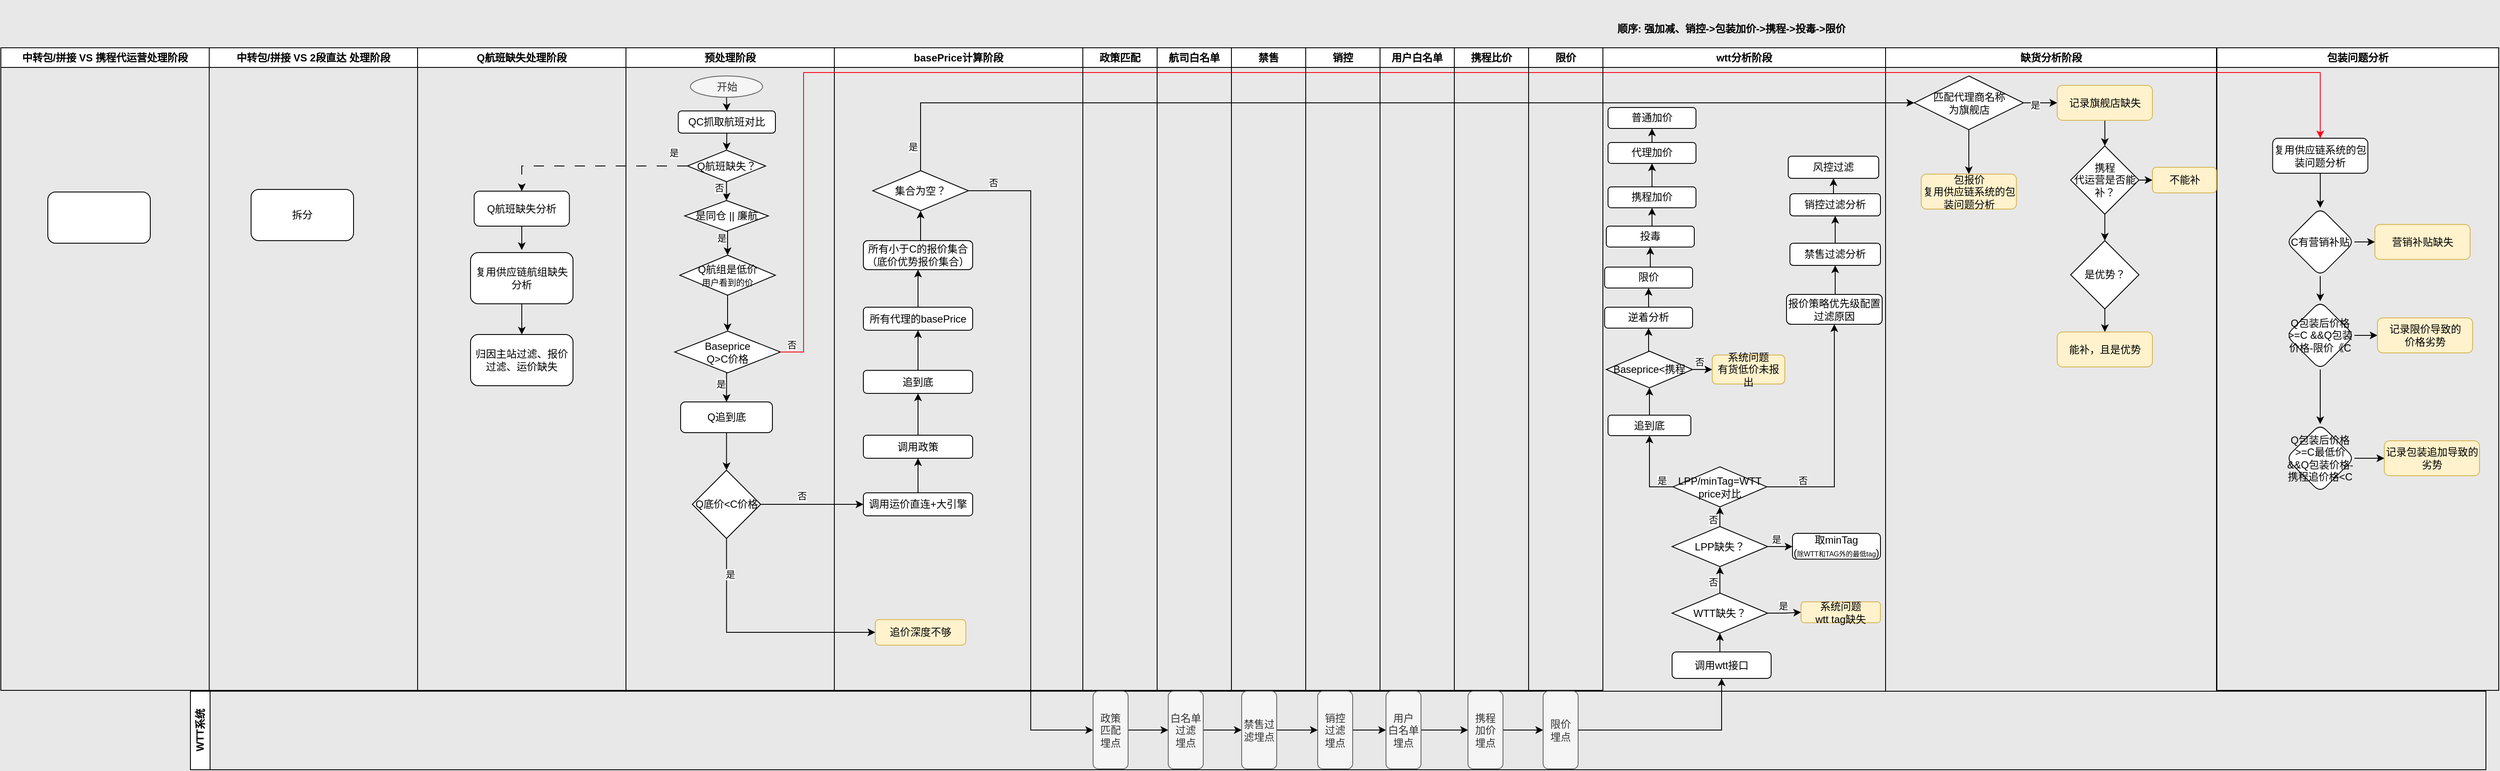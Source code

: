 <mxfile version="23.1.8" type="github">
  <diagram name="第 1 页" id="u_vAOpGsMa_A65YqHHI3">
    <mxGraphModel dx="5728" dy="-3085" grid="0" gridSize="10" guides="1" tooltips="1" connect="1" arrows="1" fold="1" page="0" pageScale="1" pageWidth="827" pageHeight="1169" background="#e8e8e8" math="0" shadow="0">
      <root>
        <mxCell id="0" />
        <mxCell id="1" parent="0" />
        <mxCell id="nK9u0oX0gmOxHQUqsbgI-1" value="预处理阶段" style="swimlane;whiteSpace=wrap;html=1;" parent="1" vertex="1">
          <mxGeometry x="-3075" y="4275" width="244" height="753" as="geometry">
            <mxRectangle x="-806" y="3841" width="95" height="26" as="alternateBounds" />
          </mxGeometry>
        </mxCell>
        <mxCell id="nK9u0oX0gmOxHQUqsbgI-2" style="edgeStyle=orthogonalEdgeStyle;rounded=0;orthogonalLoop=1;jettySize=auto;html=1;exitX=0.5;exitY=1;exitDx=0;exitDy=0;entryX=0.5;entryY=0;entryDx=0;entryDy=0;" parent="nK9u0oX0gmOxHQUqsbgI-1" source="nK9u0oX0gmOxHQUqsbgI-4" target="nK9u0oX0gmOxHQUqsbgI-15" edge="1">
          <mxGeometry relative="1" as="geometry" />
        </mxCell>
        <mxCell id="nK9u0oX0gmOxHQUqsbgI-3" value="是" style="edgeLabel;html=1;align=center;verticalAlign=middle;resizable=0;points=[];" parent="nK9u0oX0gmOxHQUqsbgI-2" vertex="1" connectable="0">
          <mxGeometry x="-0.194" y="1" relative="1" as="geometry">
            <mxPoint x="-8" as="offset" />
          </mxGeometry>
        </mxCell>
        <mxCell id="nK9u0oX0gmOxHQUqsbgI-4" value="Baseprice&lt;br&gt;Q&amp;gt;C价格" style="rhombus;whiteSpace=wrap;html=1;" parent="nK9u0oX0gmOxHQUqsbgI-1" vertex="1">
          <mxGeometry x="57.09" y="332" width="123.81" height="49" as="geometry" />
        </mxCell>
        <mxCell id="nK9u0oX0gmOxHQUqsbgI-5" value="Q底价&amp;lt;C价格" style="rhombus;whiteSpace=wrap;html=1;" parent="nK9u0oX0gmOxHQUqsbgI-1" vertex="1">
          <mxGeometry x="77.75" y="495" width="80" height="80" as="geometry" />
        </mxCell>
        <mxCell id="nK9u0oX0gmOxHQUqsbgI-6" style="edgeStyle=orthogonalEdgeStyle;rounded=0;orthogonalLoop=1;jettySize=auto;html=1;exitX=0.5;exitY=1;exitDx=0;exitDy=0;" parent="nK9u0oX0gmOxHQUqsbgI-1" source="nK9u0oX0gmOxHQUqsbgI-7" target="nK9u0oX0gmOxHQUqsbgI-4" edge="1">
          <mxGeometry relative="1" as="geometry" />
        </mxCell>
        <mxCell id="nK9u0oX0gmOxHQUqsbgI-7" value="Q航组是低价&lt;br&gt;&lt;font style=&quot;font-size: 10px;&quot;&gt;用户看到的价&lt;/font&gt;" style="rhombus;whiteSpace=wrap;html=1;" parent="nK9u0oX0gmOxHQUqsbgI-1" vertex="1">
          <mxGeometry x="63" y="243" width="112" height="47" as="geometry" />
        </mxCell>
        <mxCell id="nK9u0oX0gmOxHQUqsbgI-10" style="edgeStyle=orthogonalEdgeStyle;rounded=0;orthogonalLoop=1;jettySize=auto;html=1;exitX=0.5;exitY=1;exitDx=0;exitDy=0;entryX=0.5;entryY=0;entryDx=0;entryDy=0;" parent="nK9u0oX0gmOxHQUqsbgI-1" source="nK9u0oX0gmOxHQUqsbgI-11" target="nK9u0oX0gmOxHQUqsbgI-7" edge="1">
          <mxGeometry relative="1" as="geometry" />
        </mxCell>
        <mxCell id="N4iluqh-uy1iXuRI0d6J-40" value="是" style="edgeLabel;html=1;align=center;verticalAlign=middle;resizable=0;points=[];" parent="nK9u0oX0gmOxHQUqsbgI-10" vertex="1" connectable="0">
          <mxGeometry x="-0.068" relative="1" as="geometry">
            <mxPoint x="-7" y="-5" as="offset" />
          </mxGeometry>
        </mxCell>
        <mxCell id="nK9u0oX0gmOxHQUqsbgI-11" value="是同仓 || 廉航" style="rhombus;whiteSpace=wrap;html=1;" parent="nK9u0oX0gmOxHQUqsbgI-1" vertex="1">
          <mxGeometry x="68.75" y="179" width="98" height="36" as="geometry" />
        </mxCell>
        <mxCell id="nK9u0oX0gmOxHQUqsbgI-12" value="开始" style="ellipse;whiteSpace=wrap;html=1;fillColor=#f5f5f5;fontColor=#333333;strokeColor=#666666;" parent="nK9u0oX0gmOxHQUqsbgI-1" vertex="1">
          <mxGeometry x="75.5" y="33" width="84.5" height="25" as="geometry" />
        </mxCell>
        <mxCell id="nK9u0oX0gmOxHQUqsbgI-14" style="edgeStyle=orthogonalEdgeStyle;rounded=0;orthogonalLoop=1;jettySize=auto;html=1;exitX=0.5;exitY=1;exitDx=0;exitDy=0;entryX=0.5;entryY=0;entryDx=0;entryDy=0;" parent="nK9u0oX0gmOxHQUqsbgI-1" source="nK9u0oX0gmOxHQUqsbgI-15" target="nK9u0oX0gmOxHQUqsbgI-5" edge="1">
          <mxGeometry relative="1" as="geometry" />
        </mxCell>
        <mxCell id="nK9u0oX0gmOxHQUqsbgI-15" value="Q追到底" style="rounded=1;whiteSpace=wrap;html=1;" parent="nK9u0oX0gmOxHQUqsbgI-1" vertex="1">
          <mxGeometry x="64" y="415" width="107.5" height="36" as="geometry" />
        </mxCell>
        <mxCell id="N4iluqh-uy1iXuRI0d6J-34" style="edgeStyle=orthogonalEdgeStyle;rounded=0;orthogonalLoop=1;jettySize=auto;html=1;exitX=0.5;exitY=1;exitDx=0;exitDy=0;entryX=0.5;entryY=0;entryDx=0;entryDy=0;" parent="nK9u0oX0gmOxHQUqsbgI-1" source="N4iluqh-uy1iXuRI0d6J-31" target="nK9u0oX0gmOxHQUqsbgI-11" edge="1">
          <mxGeometry relative="1" as="geometry" />
        </mxCell>
        <mxCell id="N4iluqh-uy1iXuRI0d6J-38" value="否" style="edgeLabel;html=1;align=center;verticalAlign=middle;resizable=0;points=[];" parent="N4iluqh-uy1iXuRI0d6J-34" vertex="1" connectable="0">
          <mxGeometry x="-0.26" y="1" relative="1" as="geometry">
            <mxPoint x="-10" y="-1" as="offset" />
          </mxGeometry>
        </mxCell>
        <mxCell id="N4iluqh-uy1iXuRI0d6J-31" value="Q航班缺失？" style="rhombus;whiteSpace=wrap;html=1;" parent="nK9u0oX0gmOxHQUqsbgI-1" vertex="1">
          <mxGeometry x="72" y="120" width="91.5" height="37" as="geometry" />
        </mxCell>
        <mxCell id="N4iluqh-uy1iXuRI0d6J-37" style="edgeStyle=orthogonalEdgeStyle;rounded=0;orthogonalLoop=1;jettySize=auto;html=1;exitX=0.5;exitY=1;exitDx=0;exitDy=0;entryX=0.5;entryY=0;entryDx=0;entryDy=0;" parent="nK9u0oX0gmOxHQUqsbgI-1" source="nK9u0oX0gmOxHQUqsbgI-9" target="N4iluqh-uy1iXuRI0d6J-31" edge="1">
          <mxGeometry relative="1" as="geometry" />
        </mxCell>
        <mxCell id="nK9u0oX0gmOxHQUqsbgI-9" value="QC抓取航班对比" style="rounded=1;whiteSpace=wrap;html=1;" parent="nK9u0oX0gmOxHQUqsbgI-1" vertex="1">
          <mxGeometry x="61.25" y="74" width="113.75" height="26" as="geometry" />
        </mxCell>
        <mxCell id="nK9u0oX0gmOxHQUqsbgI-13" style="edgeStyle=orthogonalEdgeStyle;rounded=0;orthogonalLoop=1;jettySize=auto;html=1;exitX=0.5;exitY=1;exitDx=0;exitDy=0;entryX=0.5;entryY=0;entryDx=0;entryDy=0;" parent="nK9u0oX0gmOxHQUqsbgI-1" source="nK9u0oX0gmOxHQUqsbgI-12" target="nK9u0oX0gmOxHQUqsbgI-9" edge="1">
          <mxGeometry relative="1" as="geometry" />
        </mxCell>
        <mxCell id="nK9u0oX0gmOxHQUqsbgI-16" value="basePrice计算阶段" style="swimlane;whiteSpace=wrap;html=1;startSize=23;" parent="1" vertex="1">
          <mxGeometry x="-2831" y="4275" width="291" height="753" as="geometry" />
        </mxCell>
        <mxCell id="nK9u0oX0gmOxHQUqsbgI-78" value="追价深度不够" style="rounded=1;whiteSpace=wrap;html=1;fillColor=#fff2cc;strokeColor=#d6b656;" parent="nK9u0oX0gmOxHQUqsbgI-16" vertex="1">
          <mxGeometry x="48" y="670" width="106" height="30" as="geometry" />
        </mxCell>
        <mxCell id="Fc1ScWfCSrpP2nkaMIbw-6" style="edgeStyle=orthogonalEdgeStyle;rounded=0;orthogonalLoop=1;jettySize=auto;html=1;exitX=0.5;exitY=0;exitDx=0;exitDy=0;entryX=0.5;entryY=1;entryDx=0;entryDy=0;" parent="nK9u0oX0gmOxHQUqsbgI-16" source="Fc1ScWfCSrpP2nkaMIbw-1" target="Fc1ScWfCSrpP2nkaMIbw-5" edge="1">
          <mxGeometry relative="1" as="geometry" />
        </mxCell>
        <mxCell id="Fc1ScWfCSrpP2nkaMIbw-1" value="调用运价直连+大引擎" style="rounded=1;whiteSpace=wrap;html=1;" parent="nK9u0oX0gmOxHQUqsbgI-16" vertex="1">
          <mxGeometry x="34" y="521.5" width="128" height="27" as="geometry" />
        </mxCell>
        <mxCell id="Fc1ScWfCSrpP2nkaMIbw-8" style="edgeStyle=orthogonalEdgeStyle;rounded=0;orthogonalLoop=1;jettySize=auto;html=1;exitX=0.5;exitY=0;exitDx=0;exitDy=0;entryX=0.5;entryY=1;entryDx=0;entryDy=0;" parent="nK9u0oX0gmOxHQUqsbgI-16" source="Fc1ScWfCSrpP2nkaMIbw-5" target="Fc1ScWfCSrpP2nkaMIbw-7" edge="1">
          <mxGeometry relative="1" as="geometry" />
        </mxCell>
        <mxCell id="Fc1ScWfCSrpP2nkaMIbw-5" value="调用政策" style="rounded=1;whiteSpace=wrap;html=1;" parent="nK9u0oX0gmOxHQUqsbgI-16" vertex="1">
          <mxGeometry x="34" y="454" width="128" height="27" as="geometry" />
        </mxCell>
        <mxCell id="Fc1ScWfCSrpP2nkaMIbw-21" style="edgeStyle=orthogonalEdgeStyle;rounded=0;orthogonalLoop=1;jettySize=auto;html=1;exitX=0.5;exitY=0;exitDx=0;exitDy=0;entryX=0.5;entryY=1;entryDx=0;entryDy=0;" parent="nK9u0oX0gmOxHQUqsbgI-16" source="Fc1ScWfCSrpP2nkaMIbw-7" target="Fc1ScWfCSrpP2nkaMIbw-20" edge="1">
          <mxGeometry relative="1" as="geometry" />
        </mxCell>
        <mxCell id="Fc1ScWfCSrpP2nkaMIbw-7" value="追到底" style="rounded=1;whiteSpace=wrap;html=1;" parent="nK9u0oX0gmOxHQUqsbgI-16" vertex="1">
          <mxGeometry x="34" y="378" width="128" height="27" as="geometry" />
        </mxCell>
        <mxCell id="Fc1ScWfCSrpP2nkaMIbw-23" style="edgeStyle=orthogonalEdgeStyle;rounded=0;orthogonalLoop=1;jettySize=auto;html=1;exitX=0.5;exitY=0;exitDx=0;exitDy=0;entryX=0.5;entryY=1;entryDx=0;entryDy=0;" parent="nK9u0oX0gmOxHQUqsbgI-16" source="Fc1ScWfCSrpP2nkaMIbw-20" target="Fc1ScWfCSrpP2nkaMIbw-22" edge="1">
          <mxGeometry relative="1" as="geometry" />
        </mxCell>
        <mxCell id="Fc1ScWfCSrpP2nkaMIbw-20" value="所有代理的basePrice" style="rounded=1;whiteSpace=wrap;html=1;" parent="nK9u0oX0gmOxHQUqsbgI-16" vertex="1">
          <mxGeometry x="34" y="304" width="128" height="27" as="geometry" />
        </mxCell>
        <mxCell id="Fc1ScWfCSrpP2nkaMIbw-25" style="edgeStyle=orthogonalEdgeStyle;rounded=0;orthogonalLoop=1;jettySize=auto;html=1;exitX=0.5;exitY=0;exitDx=0;exitDy=0;entryX=0.5;entryY=1;entryDx=0;entryDy=0;" parent="nK9u0oX0gmOxHQUqsbgI-16" source="Fc1ScWfCSrpP2nkaMIbw-22" target="Fc1ScWfCSrpP2nkaMIbw-24" edge="1">
          <mxGeometry relative="1" as="geometry" />
        </mxCell>
        <mxCell id="Fc1ScWfCSrpP2nkaMIbw-22" value="所有小于C的报价集合&lt;br&gt;（底价优势报价集合）" style="rounded=1;whiteSpace=wrap;html=1;" parent="nK9u0oX0gmOxHQUqsbgI-16" vertex="1">
          <mxGeometry x="34" y="226" width="128" height="34" as="geometry" />
        </mxCell>
        <mxCell id="Fc1ScWfCSrpP2nkaMIbw-24" value="集合为空？" style="rhombus;whiteSpace=wrap;html=1;" parent="nK9u0oX0gmOxHQUqsbgI-16" vertex="1">
          <mxGeometry x="45" y="144" width="112" height="47" as="geometry" />
        </mxCell>
        <mxCell id="nK9u0oX0gmOxHQUqsbgI-34" value="包装问题分析" style="swimlane;whiteSpace=wrap;html=1;startSize=23;" parent="1" vertex="1">
          <mxGeometry x="-1212" y="4275" width="330" height="753" as="geometry" />
        </mxCell>
        <mxCell id="nK9u0oX0gmOxHQUqsbgI-35" value="" style="edgeStyle=orthogonalEdgeStyle;rounded=0;orthogonalLoop=1;jettySize=auto;html=1;" parent="nK9u0oX0gmOxHQUqsbgI-34" source="nK9u0oX0gmOxHQUqsbgI-36" target="nK9u0oX0gmOxHQUqsbgI-39" edge="1">
          <mxGeometry relative="1" as="geometry" />
        </mxCell>
        <mxCell id="nK9u0oX0gmOxHQUqsbgI-36" value="复用供应链系统的包装问题分析" style="rounded=1;whiteSpace=wrap;html=1;" parent="nK9u0oX0gmOxHQUqsbgI-34" vertex="1">
          <mxGeometry x="65.25" y="106.0" width="111.5" height="41" as="geometry" />
        </mxCell>
        <mxCell id="nK9u0oX0gmOxHQUqsbgI-37" style="edgeStyle=orthogonalEdgeStyle;rounded=0;orthogonalLoop=1;jettySize=auto;html=1;exitX=1;exitY=0.5;exitDx=0;exitDy=0;" parent="nK9u0oX0gmOxHQUqsbgI-34" source="nK9u0oX0gmOxHQUqsbgI-39" target="nK9u0oX0gmOxHQUqsbgI-40" edge="1">
          <mxGeometry relative="1" as="geometry" />
        </mxCell>
        <mxCell id="nK9u0oX0gmOxHQUqsbgI-38" style="edgeStyle=orthogonalEdgeStyle;rounded=0;orthogonalLoop=1;jettySize=auto;html=1;exitX=0.5;exitY=1;exitDx=0;exitDy=0;" parent="nK9u0oX0gmOxHQUqsbgI-34" source="nK9u0oX0gmOxHQUqsbgI-39" target="nK9u0oX0gmOxHQUqsbgI-43" edge="1">
          <mxGeometry relative="1" as="geometry" />
        </mxCell>
        <mxCell id="nK9u0oX0gmOxHQUqsbgI-39" value="C有营销补贴" style="rhombus;whiteSpace=wrap;html=1;rounded=1;" parent="nK9u0oX0gmOxHQUqsbgI-34" vertex="1">
          <mxGeometry x="81.0" y="187.5" width="80" height="80" as="geometry" />
        </mxCell>
        <mxCell id="nK9u0oX0gmOxHQUqsbgI-40" value="营销补贴缺失" style="rounded=1;whiteSpace=wrap;html=1;fillColor=#fff2cc;strokeColor=#d6b656;" parent="nK9u0oX0gmOxHQUqsbgI-34" vertex="1">
          <mxGeometry x="185" y="207" width="111.5" height="41" as="geometry" />
        </mxCell>
        <mxCell id="nK9u0oX0gmOxHQUqsbgI-41" style="edgeStyle=orthogonalEdgeStyle;rounded=0;orthogonalLoop=1;jettySize=auto;html=1;exitX=1;exitY=0.5;exitDx=0;exitDy=0;" parent="nK9u0oX0gmOxHQUqsbgI-34" source="nK9u0oX0gmOxHQUqsbgI-43" target="nK9u0oX0gmOxHQUqsbgI-44" edge="1">
          <mxGeometry relative="1" as="geometry" />
        </mxCell>
        <mxCell id="nK9u0oX0gmOxHQUqsbgI-42" style="edgeStyle=orthogonalEdgeStyle;rounded=0;orthogonalLoop=1;jettySize=auto;html=1;exitX=0.5;exitY=1;exitDx=0;exitDy=0;" parent="nK9u0oX0gmOxHQUqsbgI-34" source="nK9u0oX0gmOxHQUqsbgI-43" target="nK9u0oX0gmOxHQUqsbgI-47" edge="1">
          <mxGeometry relative="1" as="geometry" />
        </mxCell>
        <mxCell id="nK9u0oX0gmOxHQUqsbgI-43" value="Q包装后价格&amp;gt;=C &amp;amp;&amp;amp;Q包装价格-限价《C" style="rhombus;whiteSpace=wrap;html=1;rounded=1;" parent="nK9u0oX0gmOxHQUqsbgI-34" vertex="1">
          <mxGeometry x="81" y="297" width="80" height="80" as="geometry" />
        </mxCell>
        <mxCell id="nK9u0oX0gmOxHQUqsbgI-44" value="记录限价导致的&lt;br&gt;价格劣势" style="rounded=1;whiteSpace=wrap;html=1;fillColor=#fff2cc;strokeColor=#d6b656;" parent="nK9u0oX0gmOxHQUqsbgI-34" vertex="1">
          <mxGeometry x="188" y="316.5" width="111.5" height="41" as="geometry" />
        </mxCell>
        <mxCell id="nK9u0oX0gmOxHQUqsbgI-45" value="记录包装追加导致的劣势" style="rounded=1;whiteSpace=wrap;html=1;fillColor=#fff2cc;strokeColor=#d6b656;" parent="nK9u0oX0gmOxHQUqsbgI-34" vertex="1">
          <mxGeometry x="196" y="460.5" width="111.5" height="41" as="geometry" />
        </mxCell>
        <mxCell id="nK9u0oX0gmOxHQUqsbgI-46" style="edgeStyle=orthogonalEdgeStyle;rounded=0;orthogonalLoop=1;jettySize=auto;html=1;exitX=1;exitY=0.5;exitDx=0;exitDy=0;entryX=0;entryY=0.5;entryDx=0;entryDy=0;" parent="nK9u0oX0gmOxHQUqsbgI-34" source="nK9u0oX0gmOxHQUqsbgI-47" target="nK9u0oX0gmOxHQUqsbgI-45" edge="1">
          <mxGeometry relative="1" as="geometry" />
        </mxCell>
        <mxCell id="nK9u0oX0gmOxHQUqsbgI-47" value="Q包装后价格&amp;gt;=C最低价 &amp;amp;&amp;amp;Q包装价格-携程追价格&amp;lt;C" style="rhombus;whiteSpace=wrap;html=1;rounded=1;" parent="nK9u0oX0gmOxHQUqsbgI-34" vertex="1">
          <mxGeometry x="81" y="441" width="80" height="80" as="geometry" />
        </mxCell>
        <mxCell id="nK9u0oX0gmOxHQUqsbgI-50" value="缺货分析阶段" style="swimlane;whiteSpace=wrap;html=1;startSize=23;" parent="1" vertex="1">
          <mxGeometry x="-1600" y="4275" width="387.5" height="754" as="geometry" />
        </mxCell>
        <mxCell id="CMpfSC7A6ncqSUkJLKif-67" style="edgeStyle=orthogonalEdgeStyle;rounded=0;orthogonalLoop=1;jettySize=auto;html=1;exitX=1;exitY=0.5;exitDx=0;exitDy=0;entryX=0;entryY=0.5;entryDx=0;entryDy=0;" edge="1" parent="nK9u0oX0gmOxHQUqsbgI-50" source="Fc1ScWfCSrpP2nkaMIbw-38" target="CMpfSC7A6ncqSUkJLKif-66">
          <mxGeometry relative="1" as="geometry" />
        </mxCell>
        <mxCell id="CMpfSC7A6ncqSUkJLKif-68" value="是" style="edgeLabel;html=1;align=center;verticalAlign=middle;resizable=0;points=[];" vertex="1" connectable="0" parent="CMpfSC7A6ncqSUkJLKif-67">
          <mxGeometry x="-0.326" y="-2" relative="1" as="geometry">
            <mxPoint as="offset" />
          </mxGeometry>
        </mxCell>
        <mxCell id="CMpfSC7A6ncqSUkJLKif-75" style="edgeStyle=orthogonalEdgeStyle;rounded=0;orthogonalLoop=1;jettySize=auto;html=1;exitX=0.5;exitY=1;exitDx=0;exitDy=0;entryX=0.5;entryY=0;entryDx=0;entryDy=0;" edge="1" parent="nK9u0oX0gmOxHQUqsbgI-50" source="Fc1ScWfCSrpP2nkaMIbw-38" target="CMpfSC7A6ncqSUkJLKif-74">
          <mxGeometry relative="1" as="geometry" />
        </mxCell>
        <mxCell id="Fc1ScWfCSrpP2nkaMIbw-38" value="匹配代理商名称&lt;br&gt;为旗舰店" style="rhombus;whiteSpace=wrap;html=1;" parent="nK9u0oX0gmOxHQUqsbgI-50" vertex="1">
          <mxGeometry x="33.5" y="33" width="128" height="63" as="geometry" />
        </mxCell>
        <mxCell id="CMpfSC7A6ncqSUkJLKif-77" style="edgeStyle=orthogonalEdgeStyle;rounded=0;orthogonalLoop=1;jettySize=auto;html=1;exitX=0.5;exitY=1;exitDx=0;exitDy=0;" edge="1" parent="nK9u0oX0gmOxHQUqsbgI-50" source="CMpfSC7A6ncqSUkJLKif-66" target="CMpfSC7A6ncqSUkJLKif-76">
          <mxGeometry relative="1" as="geometry" />
        </mxCell>
        <mxCell id="CMpfSC7A6ncqSUkJLKif-66" value="记录旗舰店缺失" style="rounded=1;whiteSpace=wrap;html=1;fillColor=#fff2cc;strokeColor=#d6b656;" vertex="1" parent="nK9u0oX0gmOxHQUqsbgI-50">
          <mxGeometry x="201" y="44" width="111.5" height="41" as="geometry" />
        </mxCell>
        <mxCell id="CMpfSC7A6ncqSUkJLKif-74" value="包报价&lt;br&gt;复用供应链系统的包装问题分析" style="rounded=1;whiteSpace=wrap;html=1;fillColor=#fff2cc;strokeColor=#d6b656;" vertex="1" parent="nK9u0oX0gmOxHQUqsbgI-50">
          <mxGeometry x="41.75" y="148" width="111.5" height="41" as="geometry" />
        </mxCell>
        <mxCell id="CMpfSC7A6ncqSUkJLKif-80" style="edgeStyle=orthogonalEdgeStyle;rounded=0;orthogonalLoop=1;jettySize=auto;html=1;exitX=0.5;exitY=1;exitDx=0;exitDy=0;entryX=0.5;entryY=0;entryDx=0;entryDy=0;" edge="1" parent="nK9u0oX0gmOxHQUqsbgI-50" source="CMpfSC7A6ncqSUkJLKif-76" target="CMpfSC7A6ncqSUkJLKif-79">
          <mxGeometry relative="1" as="geometry" />
        </mxCell>
        <mxCell id="CMpfSC7A6ncqSUkJLKif-95" style="edgeStyle=orthogonalEdgeStyle;rounded=0;orthogonalLoop=1;jettySize=auto;html=1;exitX=1;exitY=0.5;exitDx=0;exitDy=0;entryX=0;entryY=0.5;entryDx=0;entryDy=0;" edge="1" parent="nK9u0oX0gmOxHQUqsbgI-50" source="CMpfSC7A6ncqSUkJLKif-76" target="CMpfSC7A6ncqSUkJLKif-94">
          <mxGeometry relative="1" as="geometry" />
        </mxCell>
        <mxCell id="CMpfSC7A6ncqSUkJLKif-76" value="携程&lt;br&gt;代运营是否能补？" style="rhombus;whiteSpace=wrap;html=1;" vertex="1" parent="nK9u0oX0gmOxHQUqsbgI-50">
          <mxGeometry x="216.75" y="115" width="80" height="80" as="geometry" />
        </mxCell>
        <mxCell id="CMpfSC7A6ncqSUkJLKif-93" style="edgeStyle=orthogonalEdgeStyle;rounded=0;orthogonalLoop=1;jettySize=auto;html=1;exitX=0.5;exitY=1;exitDx=0;exitDy=0;" edge="1" parent="nK9u0oX0gmOxHQUqsbgI-50" source="CMpfSC7A6ncqSUkJLKif-79" target="CMpfSC7A6ncqSUkJLKif-92">
          <mxGeometry relative="1" as="geometry" />
        </mxCell>
        <mxCell id="CMpfSC7A6ncqSUkJLKif-79" value="是优势？" style="rhombus;whiteSpace=wrap;html=1;" vertex="1" parent="nK9u0oX0gmOxHQUqsbgI-50">
          <mxGeometry x="216.75" y="226" width="80" height="80" as="geometry" />
        </mxCell>
        <mxCell id="CMpfSC7A6ncqSUkJLKif-92" value="能补，且是优势" style="rounded=1;whiteSpace=wrap;html=1;fillColor=#fff2cc;strokeColor=#d6b656;" vertex="1" parent="nK9u0oX0gmOxHQUqsbgI-50">
          <mxGeometry x="201" y="333" width="111.5" height="41" as="geometry" />
        </mxCell>
        <mxCell id="CMpfSC7A6ncqSUkJLKif-94" value="不能补" style="rounded=1;whiteSpace=wrap;html=1;fillColor=#fff2cc;strokeColor=#d6b656;" vertex="1" parent="nK9u0oX0gmOxHQUqsbgI-50">
          <mxGeometry x="312.5" y="140" width="75" height="30" as="geometry" />
        </mxCell>
        <mxCell id="nK9u0oX0gmOxHQUqsbgI-74" value="wtt分析阶段" style="swimlane;whiteSpace=wrap;html=1;startSize=23;" parent="1" vertex="1">
          <mxGeometry x="-1931" y="4275" width="331" height="754" as="geometry" />
        </mxCell>
        <mxCell id="Fc1ScWfCSrpP2nkaMIbw-84" style="edgeStyle=orthogonalEdgeStyle;rounded=0;orthogonalLoop=1;jettySize=auto;html=1;exitX=0.5;exitY=0;exitDx=0;exitDy=0;entryX=0.5;entryY=1;entryDx=0;entryDy=0;" parent="nK9u0oX0gmOxHQUqsbgI-74" source="Fc1ScWfCSrpP2nkaMIbw-26" target="Fc1ScWfCSrpP2nkaMIbw-78" edge="1">
          <mxGeometry relative="1" as="geometry" />
        </mxCell>
        <mxCell id="Fc1ScWfCSrpP2nkaMIbw-26" value="调用wtt接口" style="rounded=1;whiteSpace=wrap;html=1;" parent="nK9u0oX0gmOxHQUqsbgI-74" vertex="1">
          <mxGeometry x="81" y="708" width="116" height="31" as="geometry" />
        </mxCell>
        <mxCell id="Fc1ScWfCSrpP2nkaMIbw-86" style="edgeStyle=orthogonalEdgeStyle;rounded=0;orthogonalLoop=1;jettySize=auto;html=1;exitX=1;exitY=0.5;exitDx=0;exitDy=0;" parent="nK9u0oX0gmOxHQUqsbgI-74" source="Fc1ScWfCSrpP2nkaMIbw-78" target="Fc1ScWfCSrpP2nkaMIbw-85" edge="1">
          <mxGeometry relative="1" as="geometry" />
        </mxCell>
        <mxCell id="Fc1ScWfCSrpP2nkaMIbw-87" value="是" style="edgeLabel;html=1;align=center;verticalAlign=middle;resizable=0;points=[];" parent="Fc1ScWfCSrpP2nkaMIbw-86" vertex="1" connectable="0">
          <mxGeometry x="-0.088" y="-1" relative="1" as="geometry">
            <mxPoint y="-10" as="offset" />
          </mxGeometry>
        </mxCell>
        <mxCell id="Fc1ScWfCSrpP2nkaMIbw-90" style="edgeStyle=orthogonalEdgeStyle;rounded=0;orthogonalLoop=1;jettySize=auto;html=1;exitX=0.5;exitY=0;exitDx=0;exitDy=0;entryX=0.5;entryY=1;entryDx=0;entryDy=0;" parent="nK9u0oX0gmOxHQUqsbgI-74" source="Fc1ScWfCSrpP2nkaMIbw-78" target="Fc1ScWfCSrpP2nkaMIbw-89" edge="1">
          <mxGeometry relative="1" as="geometry" />
        </mxCell>
        <mxCell id="Fc1ScWfCSrpP2nkaMIbw-92" value="否" style="edgeLabel;html=1;align=center;verticalAlign=middle;resizable=0;points=[];" parent="Fc1ScWfCSrpP2nkaMIbw-90" vertex="1" connectable="0">
          <mxGeometry x="-0.161" relative="1" as="geometry">
            <mxPoint x="-8" as="offset" />
          </mxGeometry>
        </mxCell>
        <mxCell id="Fc1ScWfCSrpP2nkaMIbw-78" value="WTT缺失？" style="rhombus;whiteSpace=wrap;html=1;" parent="nK9u0oX0gmOxHQUqsbgI-74" vertex="1">
          <mxGeometry x="81" y="639" width="112" height="47" as="geometry" />
        </mxCell>
        <mxCell id="Fc1ScWfCSrpP2nkaMIbw-85" value="系统问题&lt;br&gt;wtt tag缺失" style="rounded=1;whiteSpace=wrap;html=1;fillColor=#fff2cc;strokeColor=#d6b656;" parent="nK9u0oX0gmOxHQUqsbgI-74" vertex="1">
          <mxGeometry x="232" y="649.25" width="93" height="24.5" as="geometry" />
        </mxCell>
        <mxCell id="Fc1ScWfCSrpP2nkaMIbw-100" style="edgeStyle=orthogonalEdgeStyle;rounded=0;orthogonalLoop=1;jettySize=auto;html=1;exitX=1;exitY=0.5;exitDx=0;exitDy=0;entryX=0;entryY=0.5;entryDx=0;entryDy=0;" parent="nK9u0oX0gmOxHQUqsbgI-74" source="Fc1ScWfCSrpP2nkaMIbw-89" target="Fc1ScWfCSrpP2nkaMIbw-93" edge="1">
          <mxGeometry relative="1" as="geometry" />
        </mxCell>
        <mxCell id="Fc1ScWfCSrpP2nkaMIbw-102" value="是" style="edgeLabel;html=1;align=center;verticalAlign=middle;resizable=0;points=[];" parent="Fc1ScWfCSrpP2nkaMIbw-100" vertex="1" connectable="0">
          <mxGeometry x="-0.514" y="3" relative="1" as="geometry">
            <mxPoint x="3" y="-6" as="offset" />
          </mxGeometry>
        </mxCell>
        <mxCell id="Fc1ScWfCSrpP2nkaMIbw-105" style="edgeStyle=orthogonalEdgeStyle;rounded=0;orthogonalLoop=1;jettySize=auto;html=1;exitX=0.5;exitY=0;exitDx=0;exitDy=0;" parent="nK9u0oX0gmOxHQUqsbgI-74" source="Fc1ScWfCSrpP2nkaMIbw-89" target="Fc1ScWfCSrpP2nkaMIbw-104" edge="1">
          <mxGeometry relative="1" as="geometry" />
        </mxCell>
        <mxCell id="Fc1ScWfCSrpP2nkaMIbw-106" value="否" style="edgeLabel;html=1;align=center;verticalAlign=middle;resizable=0;points=[];" parent="Fc1ScWfCSrpP2nkaMIbw-105" vertex="1" connectable="0">
          <mxGeometry x="-0.719" relative="1" as="geometry">
            <mxPoint x="-8" as="offset" />
          </mxGeometry>
        </mxCell>
        <mxCell id="Fc1ScWfCSrpP2nkaMIbw-89" value="LPP缺失？" style="rhombus;whiteSpace=wrap;html=1;" parent="nK9u0oX0gmOxHQUqsbgI-74" vertex="1">
          <mxGeometry x="81" y="561" width="112" height="47" as="geometry" />
        </mxCell>
        <mxCell id="Fc1ScWfCSrpP2nkaMIbw-93" value="取minTag&lt;br&gt;(&lt;font style=&quot;font-size: 8px;&quot;&gt;除WTT和TAG外的最低tag&lt;/font&gt;)" style="rounded=1;whiteSpace=wrap;html=1;" parent="nK9u0oX0gmOxHQUqsbgI-74" vertex="1">
          <mxGeometry x="222" y="569" width="103" height="30.25" as="geometry" />
        </mxCell>
        <mxCell id="Fc1ScWfCSrpP2nkaMIbw-108" style="edgeStyle=orthogonalEdgeStyle;rounded=0;orthogonalLoop=1;jettySize=auto;html=1;exitX=0;exitY=0.5;exitDx=0;exitDy=0;entryX=0.5;entryY=1;entryDx=0;entryDy=0;" parent="nK9u0oX0gmOxHQUqsbgI-74" source="Fc1ScWfCSrpP2nkaMIbw-104" target="Fc1ScWfCSrpP2nkaMIbw-107" edge="1">
          <mxGeometry relative="1" as="geometry" />
        </mxCell>
        <mxCell id="Fc1ScWfCSrpP2nkaMIbw-109" value="是" style="edgeLabel;html=1;align=center;verticalAlign=middle;resizable=0;points=[];" parent="Fc1ScWfCSrpP2nkaMIbw-108" vertex="1" connectable="0">
          <mxGeometry x="-0.703" y="3" relative="1" as="geometry">
            <mxPoint y="-11" as="offset" />
          </mxGeometry>
        </mxCell>
        <mxCell id="Fc1ScWfCSrpP2nkaMIbw-111" style="edgeStyle=orthogonalEdgeStyle;rounded=0;orthogonalLoop=1;jettySize=auto;html=1;exitX=1;exitY=0.5;exitDx=0;exitDy=0;entryX=0.5;entryY=1;entryDx=0;entryDy=0;" parent="nK9u0oX0gmOxHQUqsbgI-74" source="Fc1ScWfCSrpP2nkaMIbw-104" target="Fc1ScWfCSrpP2nkaMIbw-110" edge="1">
          <mxGeometry relative="1" as="geometry" />
        </mxCell>
        <mxCell id="Fc1ScWfCSrpP2nkaMIbw-112" value="否" style="edgeLabel;html=1;align=center;verticalAlign=middle;resizable=0;points=[];" parent="Fc1ScWfCSrpP2nkaMIbw-111" vertex="1" connectable="0">
          <mxGeometry x="-0.665" relative="1" as="geometry">
            <mxPoint x="-3" y="-8" as="offset" />
          </mxGeometry>
        </mxCell>
        <mxCell id="Fc1ScWfCSrpP2nkaMIbw-104" value="LPP/minTag=WTT&lt;br&gt;price对比" style="rhombus;whiteSpace=wrap;html=1;" parent="nK9u0oX0gmOxHQUqsbgI-74" vertex="1">
          <mxGeometry x="82" y="491" width="110" height="47" as="geometry" />
        </mxCell>
        <mxCell id="Fc1ScWfCSrpP2nkaMIbw-118" style="edgeStyle=orthogonalEdgeStyle;rounded=0;orthogonalLoop=1;jettySize=auto;html=1;exitX=0.5;exitY=0;exitDx=0;exitDy=0;entryX=0.5;entryY=1;entryDx=0;entryDy=0;" parent="nK9u0oX0gmOxHQUqsbgI-74" source="Fc1ScWfCSrpP2nkaMIbw-107" target="Fc1ScWfCSrpP2nkaMIbw-117" edge="1">
          <mxGeometry relative="1" as="geometry" />
        </mxCell>
        <mxCell id="Fc1ScWfCSrpP2nkaMIbw-107" value="追到底" style="rounded=1;whiteSpace=wrap;html=1;" parent="nK9u0oX0gmOxHQUqsbgI-74" vertex="1">
          <mxGeometry x="6" y="430.5" width="97" height="24" as="geometry" />
        </mxCell>
        <mxCell id="Fc1ScWfCSrpP2nkaMIbw-114" style="edgeStyle=orthogonalEdgeStyle;rounded=0;orthogonalLoop=1;jettySize=auto;html=1;exitX=0.5;exitY=0;exitDx=0;exitDy=0;entryX=0.5;entryY=1;entryDx=0;entryDy=0;" parent="nK9u0oX0gmOxHQUqsbgI-74" source="Fc1ScWfCSrpP2nkaMIbw-110" target="Fc1ScWfCSrpP2nkaMIbw-113" edge="1">
          <mxGeometry relative="1" as="geometry" />
        </mxCell>
        <mxCell id="Fc1ScWfCSrpP2nkaMIbw-110" value="报价策略优先级配置&lt;br&gt;过滤原因" style="rounded=1;whiteSpace=wrap;html=1;" parent="nK9u0oX0gmOxHQUqsbgI-74" vertex="1">
          <mxGeometry x="215" y="289" width="112" height="35" as="geometry" />
        </mxCell>
        <mxCell id="Fc1ScWfCSrpP2nkaMIbw-116" style="edgeStyle=orthogonalEdgeStyle;rounded=0;orthogonalLoop=1;jettySize=auto;html=1;exitX=0.5;exitY=0;exitDx=0;exitDy=0;" parent="nK9u0oX0gmOxHQUqsbgI-74" source="Fc1ScWfCSrpP2nkaMIbw-113" target="Fc1ScWfCSrpP2nkaMIbw-115" edge="1">
          <mxGeometry relative="1" as="geometry" />
        </mxCell>
        <mxCell id="Fc1ScWfCSrpP2nkaMIbw-113" value="禁售过滤分析" style="rounded=1;whiteSpace=wrap;html=1;" parent="nK9u0oX0gmOxHQUqsbgI-74" vertex="1">
          <mxGeometry x="219" y="229" width="106" height="26" as="geometry" />
        </mxCell>
        <mxCell id="CMpfSC7A6ncqSUkJLKif-63" style="edgeStyle=orthogonalEdgeStyle;rounded=0;orthogonalLoop=1;jettySize=auto;html=1;exitX=0.5;exitY=0;exitDx=0;exitDy=0;entryX=0.5;entryY=1;entryDx=0;entryDy=0;" edge="1" parent="nK9u0oX0gmOxHQUqsbgI-74" source="Fc1ScWfCSrpP2nkaMIbw-115" target="CMpfSC7A6ncqSUkJLKif-62">
          <mxGeometry relative="1" as="geometry" />
        </mxCell>
        <mxCell id="Fc1ScWfCSrpP2nkaMIbw-115" value="销控过滤分析" style="rounded=1;whiteSpace=wrap;html=1;" parent="nK9u0oX0gmOxHQUqsbgI-74" vertex="1">
          <mxGeometry x="219" y="171" width="106" height="26" as="geometry" />
        </mxCell>
        <mxCell id="CMpfSC7A6ncqSUkJLKif-4" style="edgeStyle=orthogonalEdgeStyle;rounded=0;orthogonalLoop=1;jettySize=auto;html=1;exitX=1;exitY=0.5;exitDx=0;exitDy=0;" edge="1" parent="nK9u0oX0gmOxHQUqsbgI-74" source="Fc1ScWfCSrpP2nkaMIbw-117" target="CMpfSC7A6ncqSUkJLKif-3">
          <mxGeometry relative="1" as="geometry" />
        </mxCell>
        <mxCell id="CMpfSC7A6ncqSUkJLKif-5" value="否" style="edgeLabel;html=1;align=center;verticalAlign=middle;resizable=0;points=[];" vertex="1" connectable="0" parent="CMpfSC7A6ncqSUkJLKif-4">
          <mxGeometry x="0.46" relative="1" as="geometry">
            <mxPoint y="-9" as="offset" />
          </mxGeometry>
        </mxCell>
        <mxCell id="CMpfSC7A6ncqSUkJLKif-7" style="edgeStyle=orthogonalEdgeStyle;rounded=0;orthogonalLoop=1;jettySize=auto;html=1;exitX=0.5;exitY=0;exitDx=0;exitDy=0;entryX=0.5;entryY=1;entryDx=0;entryDy=0;" edge="1" parent="nK9u0oX0gmOxHQUqsbgI-74" source="Fc1ScWfCSrpP2nkaMIbw-117" target="CMpfSC7A6ncqSUkJLKif-6">
          <mxGeometry relative="1" as="geometry" />
        </mxCell>
        <mxCell id="Fc1ScWfCSrpP2nkaMIbw-117" value="Baseprice&amp;lt;携程" style="rhombus;whiteSpace=wrap;html=1;" parent="nK9u0oX0gmOxHQUqsbgI-74" vertex="1">
          <mxGeometry x="4" y="355.5" width="101" height="43" as="geometry" />
        </mxCell>
        <mxCell id="CMpfSC7A6ncqSUkJLKif-3" value="系统问题&lt;br&gt;有货低价未报出" style="rounded=1;whiteSpace=wrap;html=1;fillColor=#fff2cc;strokeColor=#d6b656;" vertex="1" parent="nK9u0oX0gmOxHQUqsbgI-74">
          <mxGeometry x="128" y="360" width="85" height="34" as="geometry" />
        </mxCell>
        <mxCell id="CMpfSC7A6ncqSUkJLKif-9" style="edgeStyle=orthogonalEdgeStyle;rounded=0;orthogonalLoop=1;jettySize=auto;html=1;exitX=0.5;exitY=0;exitDx=0;exitDy=0;entryX=0.5;entryY=1;entryDx=0;entryDy=0;" edge="1" parent="nK9u0oX0gmOxHQUqsbgI-74" source="CMpfSC7A6ncqSUkJLKif-6" target="CMpfSC7A6ncqSUkJLKif-8">
          <mxGeometry relative="1" as="geometry" />
        </mxCell>
        <mxCell id="CMpfSC7A6ncqSUkJLKif-6" value="逆着分析" style="rounded=1;whiteSpace=wrap;html=1;" vertex="1" parent="nK9u0oX0gmOxHQUqsbgI-74">
          <mxGeometry x="2" y="304" width="103" height="24.5" as="geometry" />
        </mxCell>
        <mxCell id="CMpfSC7A6ncqSUkJLKif-15" style="edgeStyle=orthogonalEdgeStyle;rounded=0;orthogonalLoop=1;jettySize=auto;html=1;exitX=0.5;exitY=0;exitDx=0;exitDy=0;entryX=0.5;entryY=1;entryDx=0;entryDy=0;" edge="1" parent="nK9u0oX0gmOxHQUqsbgI-74" source="CMpfSC7A6ncqSUkJLKif-8" target="CMpfSC7A6ncqSUkJLKif-11">
          <mxGeometry relative="1" as="geometry" />
        </mxCell>
        <mxCell id="CMpfSC7A6ncqSUkJLKif-8" value="限价" style="rounded=1;whiteSpace=wrap;html=1;" vertex="1" parent="nK9u0oX0gmOxHQUqsbgI-74">
          <mxGeometry x="2" y="257" width="103" height="24.5" as="geometry" />
        </mxCell>
        <mxCell id="CMpfSC7A6ncqSUkJLKif-16" style="edgeStyle=orthogonalEdgeStyle;rounded=0;orthogonalLoop=1;jettySize=auto;html=1;exitX=0.5;exitY=0;exitDx=0;exitDy=0;entryX=0.5;entryY=1;entryDx=0;entryDy=0;" edge="1" parent="nK9u0oX0gmOxHQUqsbgI-74" source="CMpfSC7A6ncqSUkJLKif-11" target="CMpfSC7A6ncqSUkJLKif-12">
          <mxGeometry relative="1" as="geometry" />
        </mxCell>
        <mxCell id="CMpfSC7A6ncqSUkJLKif-11" value="投毒" style="rounded=1;whiteSpace=wrap;html=1;" vertex="1" parent="nK9u0oX0gmOxHQUqsbgI-74">
          <mxGeometry x="4" y="209" width="103" height="24.5" as="geometry" />
        </mxCell>
        <mxCell id="CMpfSC7A6ncqSUkJLKif-17" style="edgeStyle=orthogonalEdgeStyle;rounded=0;orthogonalLoop=1;jettySize=auto;html=1;exitX=0.5;exitY=0;exitDx=0;exitDy=0;" edge="1" parent="nK9u0oX0gmOxHQUqsbgI-74" source="CMpfSC7A6ncqSUkJLKif-12" target="CMpfSC7A6ncqSUkJLKif-13">
          <mxGeometry relative="1" as="geometry" />
        </mxCell>
        <mxCell id="CMpfSC7A6ncqSUkJLKif-12" value="携程加价" style="rounded=1;whiteSpace=wrap;html=1;" vertex="1" parent="nK9u0oX0gmOxHQUqsbgI-74">
          <mxGeometry x="6" y="163" width="103" height="24.5" as="geometry" />
        </mxCell>
        <mxCell id="CMpfSC7A6ncqSUkJLKif-18" style="edgeStyle=orthogonalEdgeStyle;rounded=0;orthogonalLoop=1;jettySize=auto;html=1;exitX=0.5;exitY=0;exitDx=0;exitDy=0;entryX=0.5;entryY=1;entryDx=0;entryDy=0;" edge="1" parent="nK9u0oX0gmOxHQUqsbgI-74" source="CMpfSC7A6ncqSUkJLKif-13" target="CMpfSC7A6ncqSUkJLKif-14">
          <mxGeometry relative="1" as="geometry" />
        </mxCell>
        <mxCell id="CMpfSC7A6ncqSUkJLKif-13" value="代理加价" style="rounded=1;whiteSpace=wrap;html=1;" vertex="1" parent="nK9u0oX0gmOxHQUqsbgI-74">
          <mxGeometry x="6" y="111" width="103" height="24.5" as="geometry" />
        </mxCell>
        <mxCell id="CMpfSC7A6ncqSUkJLKif-14" value="普通加价" style="rounded=1;whiteSpace=wrap;html=1;" vertex="1" parent="nK9u0oX0gmOxHQUqsbgI-74">
          <mxGeometry x="6" y="70" width="103" height="24.5" as="geometry" />
        </mxCell>
        <mxCell id="CMpfSC7A6ncqSUkJLKif-62" value="风控过滤" style="rounded=1;whiteSpace=wrap;html=1;" vertex="1" parent="nK9u0oX0gmOxHQUqsbgI-74">
          <mxGeometry x="217" y="127" width="106" height="26" as="geometry" />
        </mxCell>
        <mxCell id="nK9u0oX0gmOxHQUqsbgI-79" style="edgeStyle=orthogonalEdgeStyle;rounded=0;orthogonalLoop=1;jettySize=auto;html=1;exitX=1;exitY=0.5;exitDx=0;exitDy=0;entryX=0;entryY=0.5;entryDx=0;entryDy=0;" parent="1" source="nK9u0oX0gmOxHQUqsbgI-5" target="Fc1ScWfCSrpP2nkaMIbw-1" edge="1">
          <mxGeometry relative="1" as="geometry">
            <mxPoint x="-2812" y="4811.5" as="targetPoint" />
          </mxGeometry>
        </mxCell>
        <mxCell id="nK9u0oX0gmOxHQUqsbgI-80" value="否" style="edgeLabel;html=1;align=center;verticalAlign=middle;resizable=0;points=[];" parent="nK9u0oX0gmOxHQUqsbgI-79" vertex="1" connectable="0">
          <mxGeometry x="-0.838" y="-1" relative="1" as="geometry">
            <mxPoint x="38" y="-11" as="offset" />
          </mxGeometry>
        </mxCell>
        <mxCell id="nK9u0oX0gmOxHQUqsbgI-81" style="edgeStyle=orthogonalEdgeStyle;rounded=0;orthogonalLoop=1;jettySize=auto;html=1;exitX=0.5;exitY=1;exitDx=0;exitDy=0;entryX=0;entryY=0.5;entryDx=0;entryDy=0;" parent="1" source="nK9u0oX0gmOxHQUqsbgI-5" target="nK9u0oX0gmOxHQUqsbgI-78" edge="1">
          <mxGeometry relative="1" as="geometry" />
        </mxCell>
        <mxCell id="nK9u0oX0gmOxHQUqsbgI-82" value="是" style="edgeLabel;html=1;align=center;verticalAlign=middle;resizable=0;points=[];" parent="nK9u0oX0gmOxHQUqsbgI-81" vertex="1" connectable="0">
          <mxGeometry x="-0.707" y="4" relative="1" as="geometry">
            <mxPoint as="offset" />
          </mxGeometry>
        </mxCell>
        <mxCell id="N4iluqh-uy1iXuRI0d6J-1" value="Q航班缺失处理阶段" style="swimlane;whiteSpace=wrap;html=1;" parent="1" vertex="1">
          <mxGeometry x="-3319" y="4275" width="244" height="753" as="geometry">
            <mxRectangle x="-806" y="3841" width="95" height="26" as="alternateBounds" />
          </mxGeometry>
        </mxCell>
        <mxCell id="N4iluqh-uy1iXuRI0d6J-47" style="edgeStyle=orthogonalEdgeStyle;rounded=0;orthogonalLoop=1;jettySize=auto;html=1;exitX=0.5;exitY=1;exitDx=0;exitDy=0;entryX=0.5;entryY=0;entryDx=0;entryDy=0;" parent="N4iluqh-uy1iXuRI0d6J-1" source="N4iluqh-uy1iXuRI0d6J-9" edge="1">
          <mxGeometry relative="1" as="geometry">
            <mxPoint x="122" y="237" as="targetPoint" />
          </mxGeometry>
        </mxCell>
        <mxCell id="N4iluqh-uy1iXuRI0d6J-9" value="Q航班缺失分析" style="rounded=1;whiteSpace=wrap;html=1;" parent="N4iluqh-uy1iXuRI0d6J-1" vertex="1">
          <mxGeometry x="66.25" y="168" width="111.5" height="41" as="geometry" />
        </mxCell>
        <mxCell id="NFIxAgn1HAOQ7gQhV86t-3" style="edgeStyle=orthogonalEdgeStyle;rounded=0;orthogonalLoop=1;jettySize=auto;html=1;exitX=0.5;exitY=1;exitDx=0;exitDy=0;entryX=0.5;entryY=0;entryDx=0;entryDy=0;" edge="1" parent="N4iluqh-uy1iXuRI0d6J-1" source="NFIxAgn1HAOQ7gQhV86t-1" target="NFIxAgn1HAOQ7gQhV86t-2">
          <mxGeometry relative="1" as="geometry" />
        </mxCell>
        <mxCell id="NFIxAgn1HAOQ7gQhV86t-1" value="复用供应链航组缺失分析" style="rounded=1;whiteSpace=wrap;html=1;" vertex="1" parent="N4iluqh-uy1iXuRI0d6J-1">
          <mxGeometry x="62" y="240" width="120" height="60" as="geometry" />
        </mxCell>
        <mxCell id="NFIxAgn1HAOQ7gQhV86t-2" value="归因主站过滤、报价过滤、运价缺失" style="rounded=1;whiteSpace=wrap;html=1;" vertex="1" parent="N4iluqh-uy1iXuRI0d6J-1">
          <mxGeometry x="62" y="336" width="120" height="60" as="geometry" />
        </mxCell>
        <mxCell id="N4iluqh-uy1iXuRI0d6J-16" value="中转包/拼接 VS 2段直达 处理阶段" style="swimlane;whiteSpace=wrap;html=1;" parent="1" vertex="1">
          <mxGeometry x="-3563" y="4275" width="244" height="753" as="geometry">
            <mxRectangle x="-806" y="3841" width="95" height="26" as="alternateBounds" />
          </mxGeometry>
        </mxCell>
        <mxCell id="9AGe9tt66gaDoblRZoPv-1" value="拆分" style="rounded=1;whiteSpace=wrap;html=1;" parent="N4iluqh-uy1iXuRI0d6J-16" vertex="1">
          <mxGeometry x="49" y="166" width="120" height="60" as="geometry" />
        </mxCell>
        <mxCell id="N4iluqh-uy1iXuRI0d6J-32" style="edgeStyle=orthogonalEdgeStyle;rounded=0;orthogonalLoop=1;jettySize=auto;html=1;exitX=0;exitY=0.5;exitDx=0;exitDy=0;dashed=1;dashPattern=12 12;entryX=0.5;entryY=0;entryDx=0;entryDy=0;" parent="1" source="N4iluqh-uy1iXuRI0d6J-31" target="N4iluqh-uy1iXuRI0d6J-9" edge="1">
          <mxGeometry relative="1" as="geometry" />
        </mxCell>
        <mxCell id="N4iluqh-uy1iXuRI0d6J-35" value="是" style="edgeLabel;html=1;align=center;verticalAlign=middle;resizable=0;points=[];" parent="N4iluqh-uy1iXuRI0d6J-32" vertex="1" connectable="0">
          <mxGeometry x="-0.851" y="-1" relative="1" as="geometry">
            <mxPoint y="-15" as="offset" />
          </mxGeometry>
        </mxCell>
        <mxCell id="Fc1ScWfCSrpP2nkaMIbw-2" style="edgeStyle=orthogonalEdgeStyle;rounded=0;orthogonalLoop=1;jettySize=auto;html=1;exitX=1;exitY=0.5;exitDx=0;exitDy=0;entryX=0.5;entryY=0;entryDx=0;entryDy=0;strokeColor=#FF031C;" parent="1" source="nK9u0oX0gmOxHQUqsbgI-4" target="nK9u0oX0gmOxHQUqsbgI-36" edge="1">
          <mxGeometry relative="1" as="geometry">
            <Array as="points">
              <mxPoint x="-2867" y="4631" />
              <mxPoint x="-2867" y="4304" />
              <mxPoint x="-1091" y="4304" />
            </Array>
          </mxGeometry>
        </mxCell>
        <mxCell id="Fc1ScWfCSrpP2nkaMIbw-3" value="否" style="edgeLabel;html=1;align=center;verticalAlign=middle;resizable=0;points=[];" parent="Fc1ScWfCSrpP2nkaMIbw-2" vertex="1" connectable="0">
          <mxGeometry x="-0.986" y="3" relative="1" as="geometry">
            <mxPoint x="-3" y="-6" as="offset" />
          </mxGeometry>
        </mxCell>
        <mxCell id="Fc1ScWfCSrpP2nkaMIbw-27" value="航司白名单" style="swimlane;whiteSpace=wrap;html=1;startSize=23;" parent="1" vertex="1">
          <mxGeometry x="-2453" y="4275" width="87" height="753" as="geometry" />
        </mxCell>
        <mxCell id="Fc1ScWfCSrpP2nkaMIbw-31" value="禁售" style="swimlane;whiteSpace=wrap;html=1;startSize=23;" parent="1" vertex="1">
          <mxGeometry x="-2366" y="4275" width="87" height="753" as="geometry" />
        </mxCell>
        <mxCell id="Fc1ScWfCSrpP2nkaMIbw-32" value="销控" style="swimlane;whiteSpace=wrap;html=1;startSize=23;" parent="1" vertex="1">
          <mxGeometry x="-2279" y="4275" width="87" height="753" as="geometry" />
        </mxCell>
        <mxCell id="Fc1ScWfCSrpP2nkaMIbw-33" value="用户白名单" style="swimlane;whiteSpace=wrap;html=1;startSize=23;" parent="1" vertex="1">
          <mxGeometry x="-2192" y="4275" width="87" height="753" as="geometry" />
        </mxCell>
        <mxCell id="Fc1ScWfCSrpP2nkaMIbw-34" value="携程比价" style="swimlane;whiteSpace=wrap;html=1;startSize=23;" parent="1" vertex="1">
          <mxGeometry x="-2105" y="4275" width="87" height="753" as="geometry" />
        </mxCell>
        <mxCell id="Fc1ScWfCSrpP2nkaMIbw-35" value="限价" style="swimlane;whiteSpace=wrap;html=1;startSize=23;" parent="1" vertex="1">
          <mxGeometry x="-2018" y="4275" width="87" height="753" as="geometry" />
        </mxCell>
        <mxCell id="Fc1ScWfCSrpP2nkaMIbw-36" value="政策匹配" style="swimlane;whiteSpace=wrap;html=1;startSize=23;" parent="1" vertex="1">
          <mxGeometry x="-2540" y="4275" width="87" height="753" as="geometry" />
        </mxCell>
        <mxCell id="Fc1ScWfCSrpP2nkaMIbw-42" value="WTT系统" style="swimlane;horizontal=0;whiteSpace=wrap;html=1;" parent="1" vertex="1">
          <mxGeometry x="-3585" y="5029" width="2688" height="92" as="geometry" />
        </mxCell>
        <mxCell id="Fc1ScWfCSrpP2nkaMIbw-66" style="edgeStyle=orthogonalEdgeStyle;rounded=0;orthogonalLoop=1;jettySize=auto;html=1;exitX=1;exitY=0.5;exitDx=0;exitDy=0;entryX=0;entryY=0.5;entryDx=0;entryDy=0;" parent="Fc1ScWfCSrpP2nkaMIbw-42" source="Fc1ScWfCSrpP2nkaMIbw-45" target="Fc1ScWfCSrpP2nkaMIbw-47" edge="1">
          <mxGeometry relative="1" as="geometry" />
        </mxCell>
        <mxCell id="Fc1ScWfCSrpP2nkaMIbw-45" value="政策&lt;br&gt;匹配&lt;br&gt;埋点" style="rounded=1;whiteSpace=wrap;html=1;fillColor=#f5f5f5;fontColor=#333333;strokeColor=#666666;" parent="Fc1ScWfCSrpP2nkaMIbw-42" vertex="1">
          <mxGeometry x="1057" width="41" height="91" as="geometry" />
        </mxCell>
        <mxCell id="Fc1ScWfCSrpP2nkaMIbw-67" style="edgeStyle=orthogonalEdgeStyle;rounded=0;orthogonalLoop=1;jettySize=auto;html=1;exitX=1;exitY=0.5;exitDx=0;exitDy=0;entryX=0;entryY=0.5;entryDx=0;entryDy=0;" parent="Fc1ScWfCSrpP2nkaMIbw-42" source="Fc1ScWfCSrpP2nkaMIbw-47" target="Fc1ScWfCSrpP2nkaMIbw-48" edge="1">
          <mxGeometry relative="1" as="geometry" />
        </mxCell>
        <mxCell id="Fc1ScWfCSrpP2nkaMIbw-47" value="白名单过滤&lt;br&gt;埋点" style="rounded=1;whiteSpace=wrap;html=1;fillColor=#f5f5f5;fontColor=#333333;strokeColor=#666666;" parent="Fc1ScWfCSrpP2nkaMIbw-42" vertex="1">
          <mxGeometry x="1145" width="41" height="91" as="geometry" />
        </mxCell>
        <mxCell id="Fc1ScWfCSrpP2nkaMIbw-68" style="edgeStyle=orthogonalEdgeStyle;rounded=0;orthogonalLoop=1;jettySize=auto;html=1;exitX=1;exitY=0.5;exitDx=0;exitDy=0;entryX=0;entryY=0.5;entryDx=0;entryDy=0;" parent="Fc1ScWfCSrpP2nkaMIbw-42" source="Fc1ScWfCSrpP2nkaMIbw-48" target="Fc1ScWfCSrpP2nkaMIbw-49" edge="1">
          <mxGeometry relative="1" as="geometry" />
        </mxCell>
        <mxCell id="Fc1ScWfCSrpP2nkaMIbw-48" value="禁售过滤埋点" style="rounded=1;whiteSpace=wrap;html=1;fillColor=#f5f5f5;fontColor=#333333;strokeColor=#666666;" parent="Fc1ScWfCSrpP2nkaMIbw-42" vertex="1">
          <mxGeometry x="1231" width="41" height="91" as="geometry" />
        </mxCell>
        <mxCell id="Fc1ScWfCSrpP2nkaMIbw-69" style="edgeStyle=orthogonalEdgeStyle;rounded=0;orthogonalLoop=1;jettySize=auto;html=1;exitX=1;exitY=0.5;exitDx=0;exitDy=0;entryX=0;entryY=0.5;entryDx=0;entryDy=0;" parent="Fc1ScWfCSrpP2nkaMIbw-42" source="Fc1ScWfCSrpP2nkaMIbw-49" target="Fc1ScWfCSrpP2nkaMIbw-55" edge="1">
          <mxGeometry relative="1" as="geometry" />
        </mxCell>
        <mxCell id="Fc1ScWfCSrpP2nkaMIbw-49" value="销控&lt;br&gt;过滤&lt;br&gt;埋点" style="rounded=1;whiteSpace=wrap;html=1;fillColor=#f5f5f5;fontColor=#333333;strokeColor=#666666;" parent="Fc1ScWfCSrpP2nkaMIbw-42" vertex="1">
          <mxGeometry x="1320" width="41" height="91" as="geometry" />
        </mxCell>
        <mxCell id="Fc1ScWfCSrpP2nkaMIbw-70" style="edgeStyle=orthogonalEdgeStyle;rounded=0;orthogonalLoop=1;jettySize=auto;html=1;exitX=1;exitY=0.5;exitDx=0;exitDy=0;entryX=0;entryY=0.5;entryDx=0;entryDy=0;" parent="Fc1ScWfCSrpP2nkaMIbw-42" source="Fc1ScWfCSrpP2nkaMIbw-55" target="Fc1ScWfCSrpP2nkaMIbw-56" edge="1">
          <mxGeometry relative="1" as="geometry" />
        </mxCell>
        <mxCell id="Fc1ScWfCSrpP2nkaMIbw-55" value="用户&lt;br&gt;白名单&lt;br&gt;埋点" style="rounded=1;whiteSpace=wrap;html=1;fillColor=#f5f5f5;fontColor=#333333;strokeColor=#666666;" parent="Fc1ScWfCSrpP2nkaMIbw-42" vertex="1">
          <mxGeometry x="1400" width="41" height="91" as="geometry" />
        </mxCell>
        <mxCell id="Fc1ScWfCSrpP2nkaMIbw-71" style="edgeStyle=orthogonalEdgeStyle;rounded=0;orthogonalLoop=1;jettySize=auto;html=1;exitX=1;exitY=0.5;exitDx=0;exitDy=0;entryX=0;entryY=0.5;entryDx=0;entryDy=0;" parent="Fc1ScWfCSrpP2nkaMIbw-42" source="Fc1ScWfCSrpP2nkaMIbw-56" target="Fc1ScWfCSrpP2nkaMIbw-57" edge="1">
          <mxGeometry relative="1" as="geometry" />
        </mxCell>
        <mxCell id="Fc1ScWfCSrpP2nkaMIbw-56" value="携程&lt;br&gt;加价&lt;br&gt;埋点" style="rounded=1;whiteSpace=wrap;html=1;fillColor=#f5f5f5;fontColor=#333333;strokeColor=#666666;" parent="Fc1ScWfCSrpP2nkaMIbw-42" vertex="1">
          <mxGeometry x="1496" width="41" height="91" as="geometry" />
        </mxCell>
        <mxCell id="Fc1ScWfCSrpP2nkaMIbw-57" value="限价&lt;br&gt;埋点" style="rounded=1;whiteSpace=wrap;html=1;fillColor=#f5f5f5;fontColor=#333333;strokeColor=#666666;" parent="Fc1ScWfCSrpP2nkaMIbw-42" vertex="1">
          <mxGeometry x="1584" width="41" height="91" as="geometry" />
        </mxCell>
        <mxCell id="Fc1ScWfCSrpP2nkaMIbw-72" style="edgeStyle=orthogonalEdgeStyle;rounded=0;orthogonalLoop=1;jettySize=auto;html=1;exitX=1;exitY=0.5;exitDx=0;exitDy=0;entryX=0;entryY=0.5;entryDx=0;entryDy=0;" parent="1" source="Fc1ScWfCSrpP2nkaMIbw-24" target="Fc1ScWfCSrpP2nkaMIbw-45" edge="1">
          <mxGeometry relative="1" as="geometry" />
        </mxCell>
        <mxCell id="Fc1ScWfCSrpP2nkaMIbw-73" value="否" style="edgeLabel;html=1;align=center;verticalAlign=middle;resizable=0;points=[];" parent="Fc1ScWfCSrpP2nkaMIbw-72" vertex="1" connectable="0">
          <mxGeometry x="-0.915" y="-2" relative="1" as="geometry">
            <mxPoint x="-4" y="-12" as="offset" />
          </mxGeometry>
        </mxCell>
        <mxCell id="Fc1ScWfCSrpP2nkaMIbw-75" style="edgeStyle=orthogonalEdgeStyle;rounded=0;orthogonalLoop=1;jettySize=auto;html=1;exitX=1;exitY=0.5;exitDx=0;exitDy=0;entryX=0.5;entryY=1;entryDx=0;entryDy=0;" parent="1" source="Fc1ScWfCSrpP2nkaMIbw-57" target="Fc1ScWfCSrpP2nkaMIbw-26" edge="1">
          <mxGeometry relative="1" as="geometry" />
        </mxCell>
        <mxCell id="CMpfSC7A6ncqSUkJLKif-10" value="&lt;h1&gt;&lt;font style=&quot;font-size: 12px;&quot;&gt;顺序: 强加减、销控-&amp;gt;包装加价-&amp;gt;携程-&amp;gt;投毒-&amp;gt;限价&lt;/font&gt;&lt;br&gt;&lt;/h1&gt;" style="text;html=1;spacing=5;spacingTop=-20;whiteSpace=wrap;overflow=hidden;rounded=0;" vertex="1" parent="1">
          <mxGeometry x="-1919" y="4229" width="291" height="41" as="geometry" />
        </mxCell>
        <mxCell id="NFIxAgn1HAOQ7gQhV86t-4" value="中转包/拼接 VS 携程代运营处理阶段" style="swimlane;whiteSpace=wrap;html=1;" vertex="1" parent="1">
          <mxGeometry x="-3807" y="4275" width="244" height="753" as="geometry">
            <mxRectangle x="-806" y="3841" width="95" height="26" as="alternateBounds" />
          </mxGeometry>
        </mxCell>
        <mxCell id="NFIxAgn1HAOQ7gQhV86t-5" value="" style="rounded=1;whiteSpace=wrap;html=1;" vertex="1" parent="NFIxAgn1HAOQ7gQhV86t-4">
          <mxGeometry x="55" y="169" width="120" height="60" as="geometry" />
        </mxCell>
        <mxCell id="CMpfSC7A6ncqSUkJLKif-64" style="edgeStyle=orthogonalEdgeStyle;rounded=0;orthogonalLoop=1;jettySize=auto;html=1;exitX=0.5;exitY=0;exitDx=0;exitDy=0;entryX=0;entryY=0.5;entryDx=0;entryDy=0;" edge="1" parent="1" source="Fc1ScWfCSrpP2nkaMIbw-24" target="Fc1ScWfCSrpP2nkaMIbw-38">
          <mxGeometry relative="1" as="geometry" />
        </mxCell>
        <mxCell id="CMpfSC7A6ncqSUkJLKif-65" value="是" style="edgeLabel;html=1;align=center;verticalAlign=middle;resizable=0;points=[];" vertex="1" connectable="0" parent="CMpfSC7A6ncqSUkJLKif-64">
          <mxGeometry x="-0.955" relative="1" as="geometry">
            <mxPoint x="-9" as="offset" />
          </mxGeometry>
        </mxCell>
      </root>
    </mxGraphModel>
  </diagram>
</mxfile>
